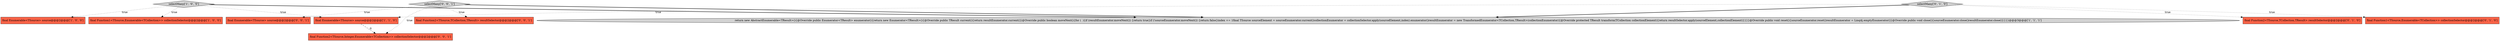 digraph {
2 [style = filled, label = "final Enumerable<TSource> source@@@2@@@['1', '0', '0']", fillcolor = tomato, shape = box image = "AAA0AAABBB1BBB"];
7 [style = filled, label = "final Function2<TSource,TCollection,TResult> resultSelector@@@2@@@['0', '1', '0']", fillcolor = tomato, shape = box image = "AAA0AAABBB2BBB"];
9 [style = filled, label = "final Function2<TSource,TCollection,TResult> resultSelector@@@2@@@['0', '0', '1']", fillcolor = tomato, shape = box image = "AAA0AAABBB3BBB"];
5 [style = filled, label = "selectMany['0', '1', '0']", fillcolor = lightgray, shape = diamond image = "AAA0AAABBB2BBB"];
0 [style = filled, label = "final Function1<TSource,Enumerable<TCollection>> collectionSelector@@@2@@@['1', '0', '0']", fillcolor = tomato, shape = box image = "AAA0AAABBB1BBB"];
6 [style = filled, label = "final Function1<TSource,Enumerable<TCollection>> collectionSelector@@@2@@@['0', '1', '0']", fillcolor = tomato, shape = box image = "AAA0AAABBB2BBB"];
4 [style = filled, label = "final Enumerable<TSource> source@@@2@@@['1', '1', '0']", fillcolor = tomato, shape = box image = "AAA0AAABBB1BBB"];
8 [style = filled, label = "final Enumerable<TSource> source@@@2@@@['0', '0', '1']", fillcolor = tomato, shape = box image = "AAA0AAABBB3BBB"];
10 [style = filled, label = "final Function2<TSource,Integer,Enumerable<TCollection>> collectionSelector@@@2@@@['0', '0', '1']", fillcolor = tomato, shape = box image = "AAA0AAABBB3BBB"];
1 [style = filled, label = "selectMany['1', '0', '0']", fillcolor = lightgray, shape = diamond image = "AAA0AAABBB1BBB"];
11 [style = filled, label = "selectMany['0', '0', '1']", fillcolor = lightgray, shape = diamond image = "AAA0AAABBB3BBB"];
3 [style = filled, label = "return new AbstractEnumerable<TResult>(){@Override public Enumerator<TResult> enumerator(){return new Enumerator<TResult>(){@Override public TResult current(){return resultEnumerator.current()}@Override public boolean moveNext(){for (  ){if (resultEnumerator.moveNext()) {return true}if (!sourceEnumerator.moveNext()) {return false}index += 1final TSource sourceElement = sourceEnumerator.current()collectionEnumerator = collectionSelector.apply(sourceElement,index).enumerator()resultEnumerator = new TransformedEnumerator<TCollection,TResult>(collectionEnumerator){@Override protected TResult transform(TCollection collectionElement){return resultSelector.apply(sourceElement,collectionElement)}}}}@Override public void reset(){sourceEnumerator.reset()resultEnumerator = Linq4j.emptyEnumerator()}@Override public void close(){sourceEnumerator.close()resultEnumerator.close()}}}}@@@3@@@['1', '1', '1']", fillcolor = lightgray, shape = ellipse image = "AAA0AAABBB1BBB"];
1->2 [style = dotted, label="true"];
5->6 [style = dotted, label="true"];
4->10 [style = dashed, label="0"];
11->9 [style = dotted, label="true"];
11->8 [style = dotted, label="true"];
11->3 [style = bold, label=""];
1->3 [style = bold, label=""];
5->3 [style = bold, label=""];
5->4 [style = dotted, label="true"];
5->7 [style = dotted, label="true"];
11->10 [style = dotted, label="true"];
1->4 [style = dotted, label="true"];
1->0 [style = dotted, label="true"];
}
